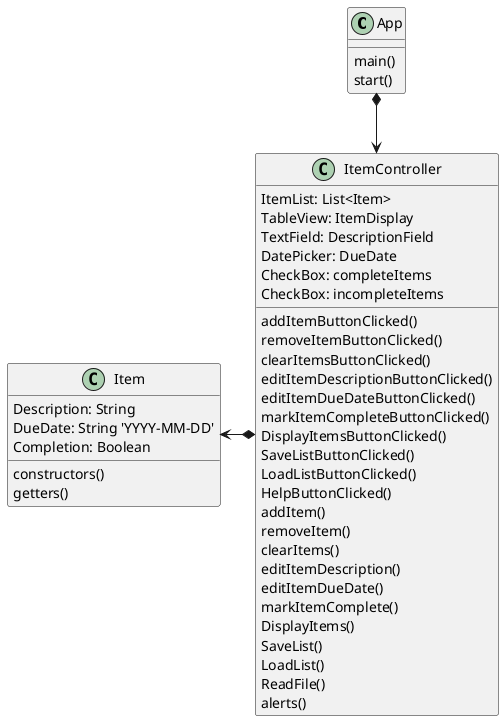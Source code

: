@startuml
'https://plantuml.com/class-diagram

class App{
    main()
    start()
}

class ItemController{
    ItemList: List<Item>
    TableView: ItemDisplay
    TextField: DescriptionField
    DatePicker: DueDate
    CheckBox: completeItems
    CheckBox: incompleteItems
    addItemButtonClicked()
    removeItemButtonClicked()
    clearItemsButtonClicked()
    editItemDescriptionButtonClicked()
    editItemDueDateButtonClicked()
    markItemCompleteButtonClicked()
    DisplayItemsButtonClicked()
    SaveListButtonClicked()
    LoadListButtonClicked()
    HelpButtonClicked()
    addItem()
    removeItem()
    clearItems()
    editItemDescription()
    editItemDueDate()
    markItemComplete()
    DisplayItems()
    SaveList()
    LoadList()
    ReadFile()
    alerts()
}

class Item{
    Description: String
    DueDate: String 'YYYY-MM-DD'
    Completion: Boolean
    constructors()
    getters()
}

Item <-* ItemController
App *--> ItemController


@enduml